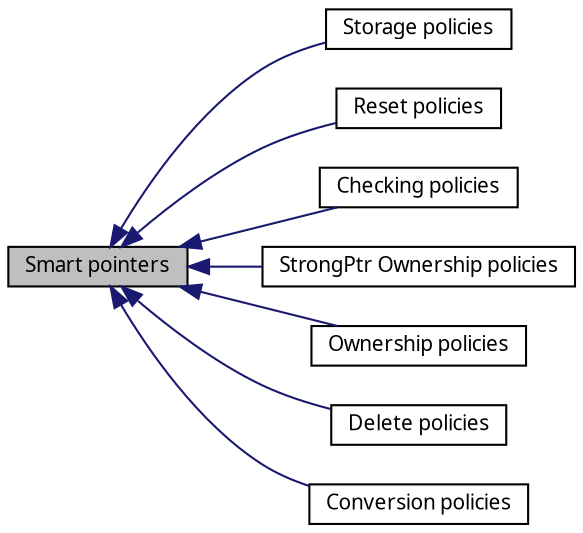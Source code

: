 digraph structs
{
  bgcolor="transparent";
  edge [fontname="FreeSans.ttf",fontsize=8,labelfontname="FreeSans.ttf",labelfontsize=8];
  node [fontname="FreeSans.ttf",fontsize=10,shape=record];
rankdir=LR;
  Node2 [label="Storage policies",height=0.2,width=0.4,color="black",URL="$a00783.html"];
  Node7 [label="Reset policies",height=0.2,width=0.4,color="black",URL="$a00788.html"];
  Node4 [label="Checking policies",height=0.2,width=0.4,color="black",URL="$a00785.html"];
  Node5 [label="StrongPtr Ownership policies",height=0.2,width=0.4,color="black",URL="$a00786.html"];
  Node0 [label="Smart pointers",height=0.2,width=0.4,color="black", fillcolor="grey75", style="filled" fontcolor="black"];
  Node1 [label="Ownership policies",height=0.2,width=0.4,color="black",URL="$a00782.html"];
  Node6 [label="Delete policies",height=0.2,width=0.4,color="black",URL="$a00787.html"];
  Node3 [label="Conversion policies",height=0.2,width=0.4,color="black",URL="$a00784.html"];
  Node0->Node1 [shape=plaintext, color="midnightblue", dir="back", style="solid"];
  Node0->Node2 [shape=plaintext, color="midnightblue", dir="back", style="solid"];
  Node0->Node3 [shape=plaintext, color="midnightblue", dir="back", style="solid"];
  Node0->Node4 [shape=plaintext, color="midnightblue", dir="back", style="solid"];
  Node0->Node5 [shape=plaintext, color="midnightblue", dir="back", style="solid"];
  Node0->Node6 [shape=plaintext, color="midnightblue", dir="back", style="solid"];
  Node0->Node7 [shape=plaintext, color="midnightblue", dir="back", style="solid"];
}
